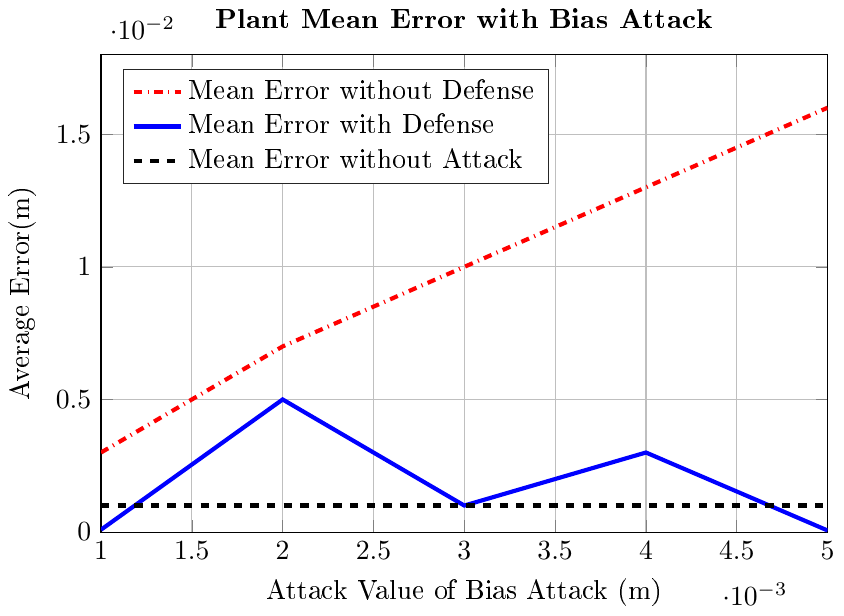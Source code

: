 % This file was created by matlab2tikz.
%
\documentclass[tikz]{standalone}
\usepackage[T1]{fontenc}
\usepackage[utf8]{inputenc}
\usepackage{pgfplots}
\usepackage{grffile}
\pgfplotsset{compat=newest}
\usetikzlibrary{plotmarks}
\usepgfplotslibrary{patchplots}
\usepackage{amsmath}

\begin{document}
\begin{tikzpicture}

\begin{axis}[%
width=0.761\columnwidth,
height=0.5\columnwidth,
at={(0\columnwidth,0\columnwidth)},
scale only axis,
xmin=0.001,
xmax=0.005,
xlabel={Attack Value of Bias Attack (m)},
xmajorgrids,
ymin=0,
ymax=0.018,
ylabel={Average Error(m)},
ymajorgrids,
axis background/.style={fill=white},
title style={font=\bfseries},
title={   Plant Mean Error with Bias Attack},
legend style={at={(0.03,0.97)},anchor=north west,legend cell align=left,align=left,draw=white!15!black}
]
\addplot [color=red,dashdotted,line width=1.5pt]
  table[row sep=crcr]{%
0.001	0.003\\
0.002	0.007\\
0.003	0.01\\
0.004	0.013\\
0.005	0.016\\
};
\addlegendentry{Mean Error without Defense};

\addplot [color=blue,solid,line width=1.5pt]
  table[row sep=crcr]{%
0.001	8.907e-05\\
0.002	0.005\\
0.003	0.001\\
0.004	0.003\\
0.005	5.98e-05\\
};
\addlegendentry{Mean Error with Defense};

\addplot [color=black,dashed,line width=1.5pt]
  table[row sep=crcr]{%
0.001	0.001\\
0.002	0.001\\
0.003	0.001\\
0.004	0.001\\
0.005	0.001\\
};
\addlegendentry{Mean Error without Attack};

\end{axis}
\end{tikzpicture}%
\end{document}